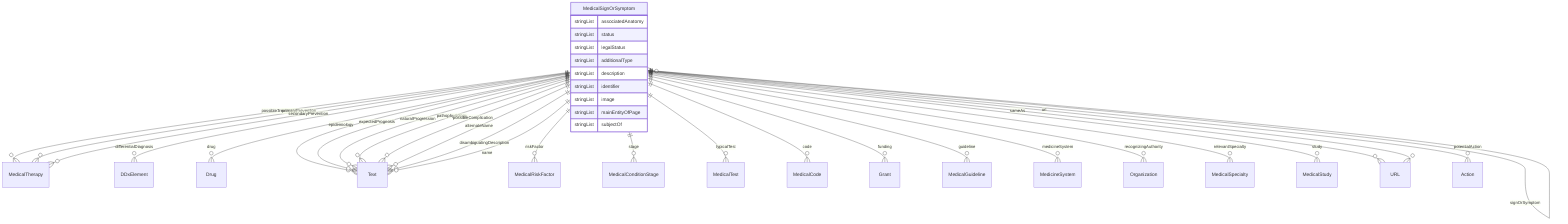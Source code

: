 erDiagram
MedicalSignOrSymptom {
    stringList associatedAnatomy  
    stringList status  
    stringList legalStatus  
    stringList additionalType  
    stringList description  
    stringList identifier  
    stringList image  
    stringList mainEntityOfPage  
    stringList subjectOf  
}

MedicalSignOrSymptom ||--}o MedicalTherapy : "possibleTreatment"
MedicalSignOrSymptom ||--}o DDxElement : "differentialDiagnosis"
MedicalSignOrSymptom ||--}o Drug : "drug"
MedicalSignOrSymptom ||--}o Text : "epidemiology"
MedicalSignOrSymptom ||--}o Text : "expectedPrognosis"
MedicalSignOrSymptom ||--}o Text : "naturalProgression"
MedicalSignOrSymptom ||--}o Text : "pathophysiology"
MedicalSignOrSymptom ||--}o Text : "possibleComplication"
MedicalSignOrSymptom ||--}o MedicalTherapy : "primaryPrevention"
MedicalSignOrSymptom ||--}o MedicalRiskFactor : "riskFactor"
MedicalSignOrSymptom ||--}o MedicalTherapy : "secondaryPrevention"
MedicalSignOrSymptom ||--}o MedicalSignOrSymptom : "signOrSymptom"
MedicalSignOrSymptom ||--}o MedicalConditionStage : "stage"
MedicalSignOrSymptom ||--}o MedicalTest : "typicalTest"
MedicalSignOrSymptom ||--}o MedicalCode : "code"
MedicalSignOrSymptom ||--}o Grant : "funding"
MedicalSignOrSymptom ||--}o MedicalGuideline : "guideline"
MedicalSignOrSymptom ||--}o MedicineSystem : "medicineSystem"
MedicalSignOrSymptom ||--}o Organization : "recognizingAuthority"
MedicalSignOrSymptom ||--}o MedicalSpecialty : "relevantSpecialty"
MedicalSignOrSymptom ||--}o MedicalStudy : "study"
MedicalSignOrSymptom ||--}o Text : "alternateName"
MedicalSignOrSymptom ||--}o Text : "disambiguatingDescription"
MedicalSignOrSymptom ||--}o Text : "name"
MedicalSignOrSymptom ||--}o URL : "sameAs"
MedicalSignOrSymptom ||--}o Action : "potentialAction"
MedicalSignOrSymptom ||--}o URL : "url"